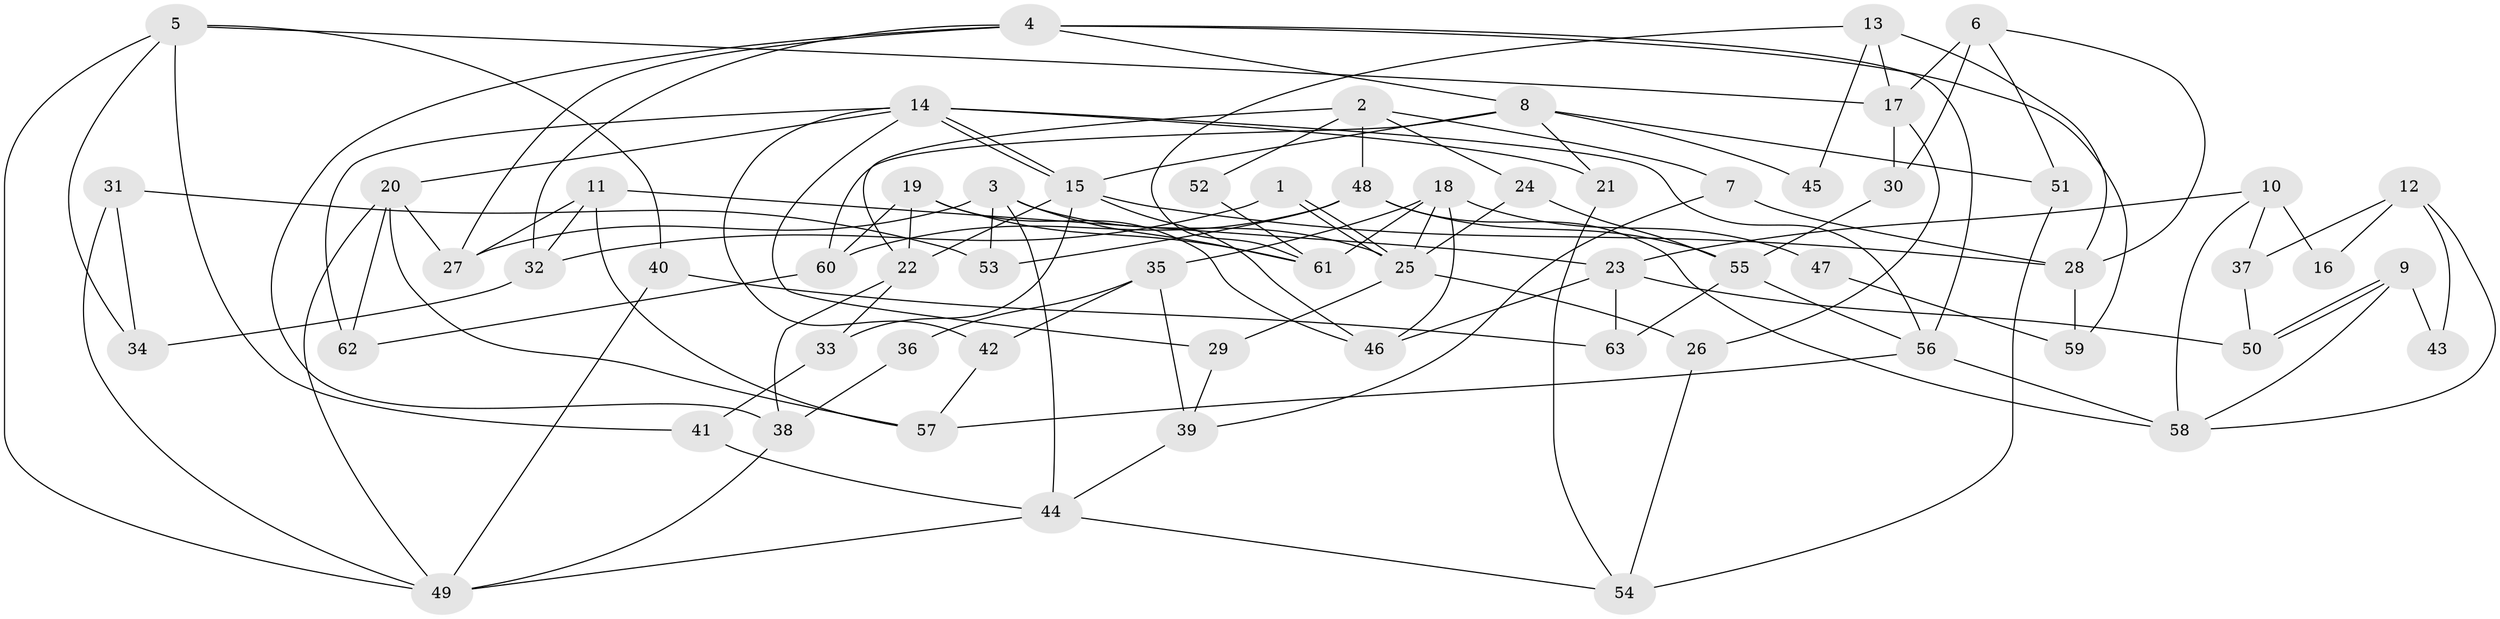 // Generated by graph-tools (version 1.1) at 2025/11/02/27/25 16:11:22]
// undirected, 63 vertices, 126 edges
graph export_dot {
graph [start="1"]
  node [color=gray90,style=filled];
  1;
  2;
  3;
  4;
  5;
  6;
  7;
  8;
  9;
  10;
  11;
  12;
  13;
  14;
  15;
  16;
  17;
  18;
  19;
  20;
  21;
  22;
  23;
  24;
  25;
  26;
  27;
  28;
  29;
  30;
  31;
  32;
  33;
  34;
  35;
  36;
  37;
  38;
  39;
  40;
  41;
  42;
  43;
  44;
  45;
  46;
  47;
  48;
  49;
  50;
  51;
  52;
  53;
  54;
  55;
  56;
  57;
  58;
  59;
  60;
  61;
  62;
  63;
  1 -- 32;
  1 -- 25;
  1 -- 25;
  2 -- 48;
  2 -- 7;
  2 -- 22;
  2 -- 24;
  2 -- 52;
  3 -- 53;
  3 -- 44;
  3 -- 25;
  3 -- 27;
  3 -- 61;
  4 -- 27;
  4 -- 8;
  4 -- 32;
  4 -- 38;
  4 -- 56;
  4 -- 59;
  5 -- 41;
  5 -- 49;
  5 -- 17;
  5 -- 34;
  5 -- 40;
  6 -- 28;
  6 -- 30;
  6 -- 17;
  6 -- 51;
  7 -- 39;
  7 -- 28;
  8 -- 51;
  8 -- 15;
  8 -- 21;
  8 -- 45;
  8 -- 60;
  9 -- 58;
  9 -- 50;
  9 -- 50;
  9 -- 43;
  10 -- 58;
  10 -- 23;
  10 -- 16;
  10 -- 37;
  11 -- 23;
  11 -- 57;
  11 -- 27;
  11 -- 32;
  12 -- 37;
  12 -- 58;
  12 -- 16;
  12 -- 43;
  13 -- 61;
  13 -- 17;
  13 -- 28;
  13 -- 45;
  14 -- 21;
  14 -- 15;
  14 -- 15;
  14 -- 20;
  14 -- 29;
  14 -- 42;
  14 -- 56;
  14 -- 62;
  15 -- 22;
  15 -- 28;
  15 -- 33;
  15 -- 46;
  17 -- 26;
  17 -- 30;
  18 -- 61;
  18 -- 25;
  18 -- 35;
  18 -- 46;
  18 -- 47;
  19 -- 60;
  19 -- 46;
  19 -- 22;
  19 -- 61;
  20 -- 27;
  20 -- 49;
  20 -- 57;
  20 -- 62;
  21 -- 54;
  22 -- 33;
  22 -- 38;
  23 -- 46;
  23 -- 63;
  23 -- 50;
  24 -- 25;
  24 -- 55;
  25 -- 26;
  25 -- 29;
  26 -- 54;
  28 -- 59;
  29 -- 39;
  30 -- 55;
  31 -- 34;
  31 -- 49;
  31 -- 53;
  32 -- 34;
  33 -- 41;
  35 -- 42;
  35 -- 36;
  35 -- 39;
  36 -- 38;
  37 -- 50;
  38 -- 49;
  39 -- 44;
  40 -- 49;
  40 -- 63;
  41 -- 44;
  42 -- 57;
  44 -- 49;
  44 -- 54;
  47 -- 59;
  48 -- 60;
  48 -- 55;
  48 -- 53;
  48 -- 58;
  51 -- 54;
  52 -- 61;
  55 -- 56;
  55 -- 63;
  56 -- 57;
  56 -- 58;
  60 -- 62;
}
